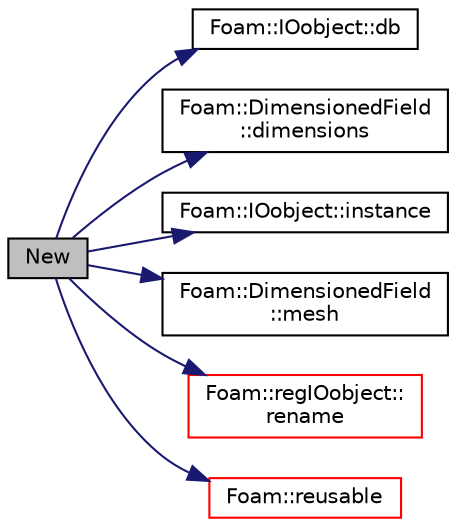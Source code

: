 digraph "New"
{
  bgcolor="transparent";
  edge [fontname="Helvetica",fontsize="10",labelfontname="Helvetica",labelfontsize="10"];
  node [fontname="Helvetica",fontsize="10",shape=record];
  rankdir="LR";
  Node1 [label="New",height=0.2,width=0.4,color="black", fillcolor="grey75", style="filled", fontcolor="black"];
  Node1 -> Node2 [color="midnightblue",fontsize="10",style="solid",fontname="Helvetica"];
  Node2 [label="Foam::IOobject::db",height=0.2,width=0.4,color="black",URL="$a01203.html#adf469b34fcd0250cef43ac4ce3f153ab",tooltip="Return the local objectRegistry. "];
  Node1 -> Node3 [color="midnightblue",fontsize="10",style="solid",fontname="Helvetica"];
  Node3 [label="Foam::DimensionedField\l::dimensions",height=0.2,width=0.4,color="black",URL="$a00539.html#a6098093e7de06370342a85cfae8b31f5",tooltip="Return dimensions. "];
  Node1 -> Node4 [color="midnightblue",fontsize="10",style="solid",fontname="Helvetica"];
  Node4 [label="Foam::IOobject::instance",height=0.2,width=0.4,color="black",URL="$a01203.html#a927868ca22fb186135659bc0acadd47b"];
  Node1 -> Node5 [color="midnightblue",fontsize="10",style="solid",fontname="Helvetica"];
  Node5 [label="Foam::DimensionedField\l::mesh",height=0.2,width=0.4,color="black",URL="$a00539.html#abdefa6904b53f35c49185ee1cb3d1800",tooltip="Return mesh. "];
  Node1 -> Node6 [color="midnightblue",fontsize="10",style="solid",fontname="Helvetica"];
  Node6 [label="Foam::regIOobject::\lrename",height=0.2,width=0.4,color="red",URL="$a02205.html#af41376d1e0031e06613d5ce3c740cf7d",tooltip="Rename. "];
  Node1 -> Node7 [color="midnightblue",fontsize="10",style="solid",fontname="Helvetica"];
  Node7 [label="Foam::reusable",height=0.2,width=0.4,color="red",URL="$a10909.html#a4623ed3c14766d39485168a3676cf6b2"];
}
